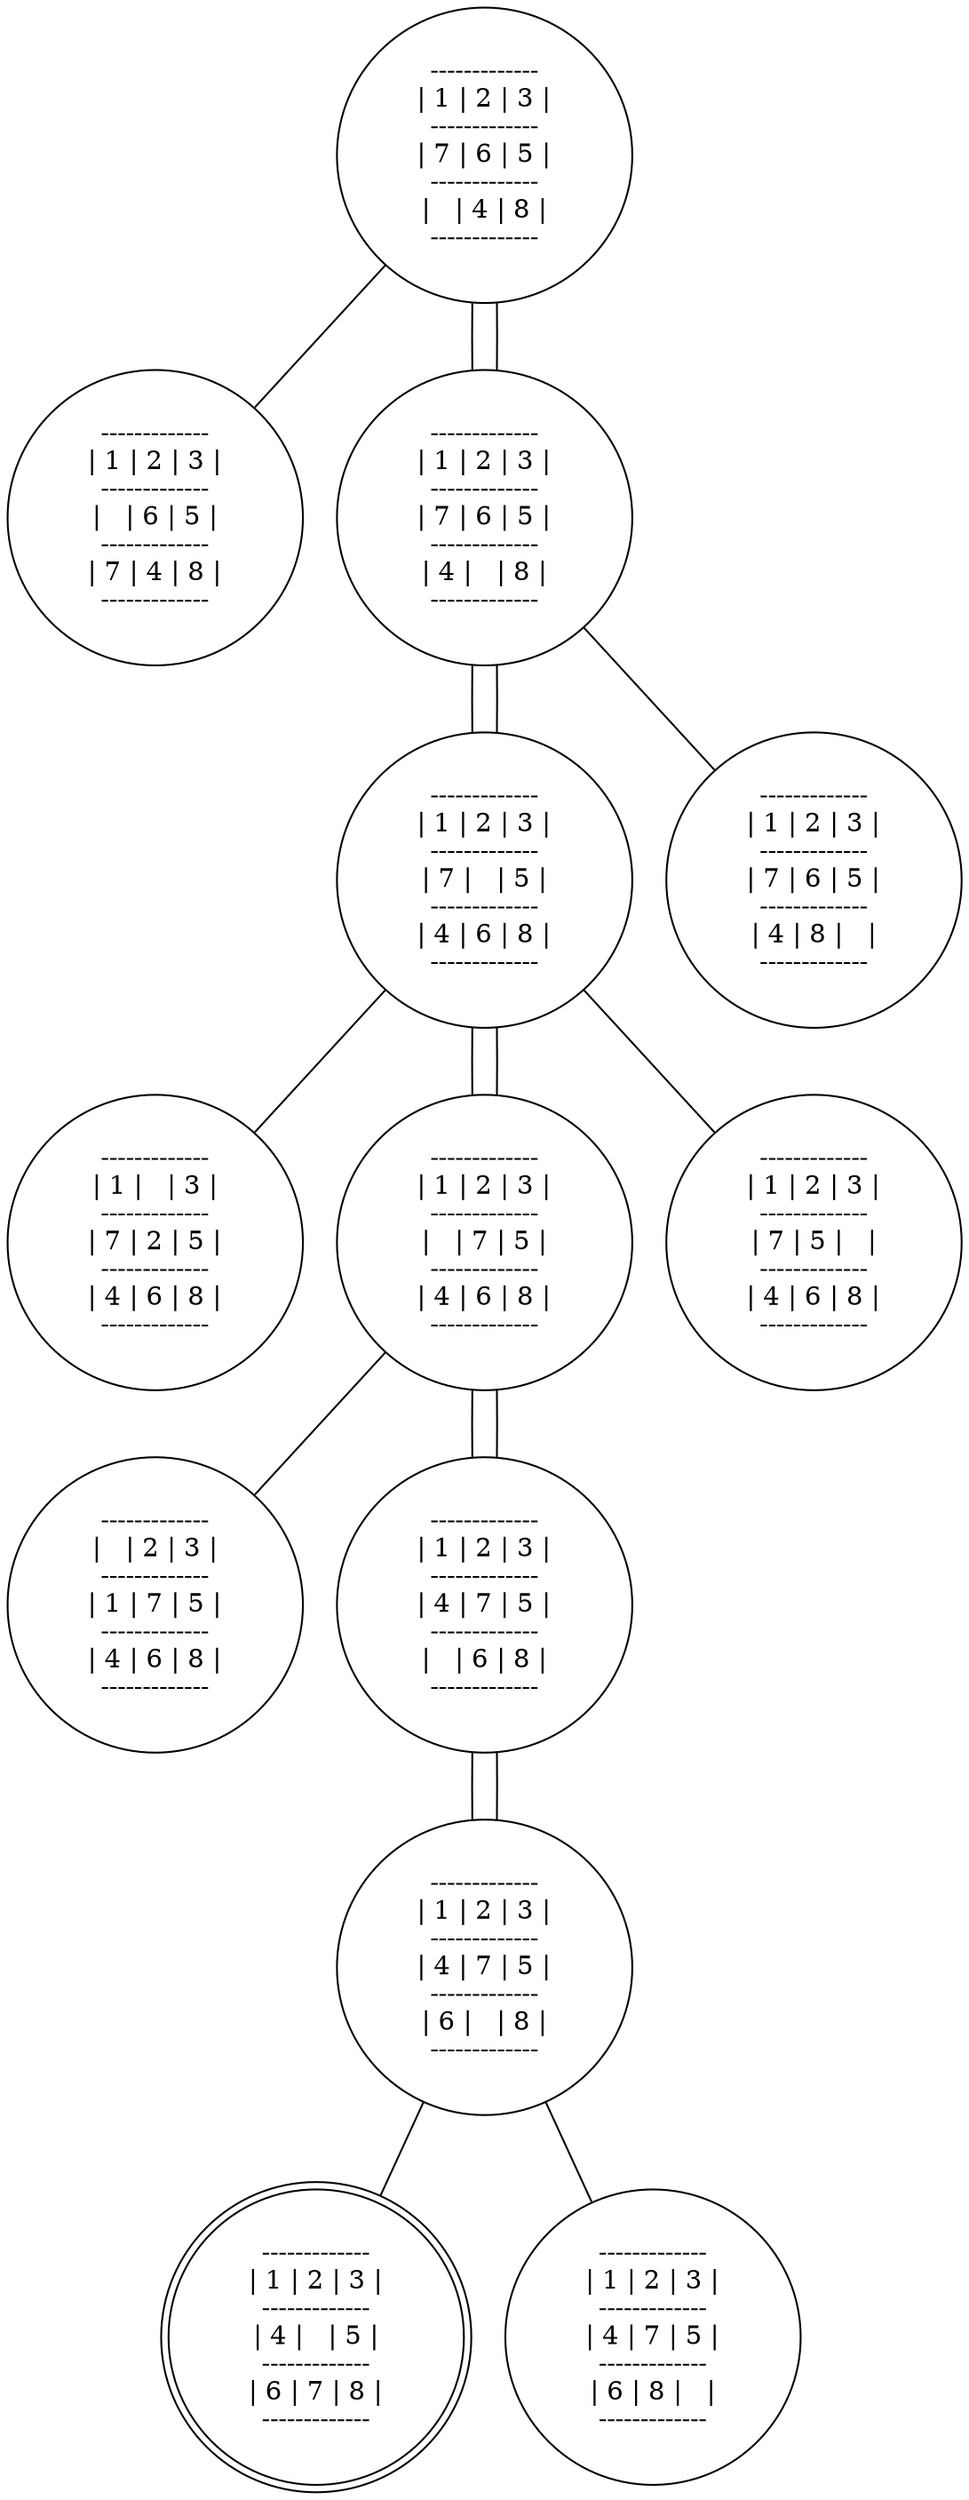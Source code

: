 graph {
	edge [arrowhead=vee arrowsize=2]
	-6108900583535212592 [label="-------------
| 1 | 2 | 3 |
-------------
|   | 6 | 5 |
-------------
| 7 | 4 | 8 |
-------------
" shape=circle]
	-5209362173086294982 -- -6108900583535212592
	-2505768963253167992 [label="-------------
| 1 | 2 | 3 |
-------------
| 7 | 6 | 5 |
-------------
| 4 |   | 8 |
-------------
" shape=circle]
	-5209362173086294982 -- -2505768963253167992
	-1744647380980778508 [label="-------------
| 1 | 2 | 3 |
-------------
| 7 |   | 5 |
-------------
| 4 | 6 | 8 |
-------------
" shape=circle]
	-2505768963253167992 -- -1744647380980778508
	-5209362173086294982 [label="-------------
| 1 | 2 | 3 |
-------------
| 7 | 6 | 5 |
-------------
|   | 4 | 8 |
-------------
" shape=circle]
	-2505768963253167992 -- -5209362173086294982
	3901619169394488876 [label="-------------
| 1 | 2 | 3 |
-------------
| 7 | 6 | 5 |
-------------
| 4 | 8 |   |
-------------
" shape=circle]
	-2505768963253167992 -- 3901619169394488876
	4041571890170162828 [label="-------------
| 1 |   | 3 |
-------------
| 7 | 2 | 5 |
-------------
| 4 | 6 | 8 |
-------------
" shape=circle]
	-1744647380980778508 -- 4041571890170162828
	-2505768963253167992 [label="-------------
| 1 | 2 | 3 |
-------------
| 7 | 6 | 5 |
-------------
| 4 |   | 8 |
-------------
" shape=circle]
	-1744647380980778508 -- -2505768963253167992
	-7788235242265140649 [label="-------------
| 1 | 2 | 3 |
-------------
|   | 7 | 5 |
-------------
| 4 | 6 | 8 |
-------------
" shape=circle]
	-1744647380980778508 -- -7788235242265140649
	-2373148681737332828 [label="-------------
| 1 | 2 | 3 |
-------------
| 7 | 5 |   |
-------------
| 4 | 6 | 8 |
-------------
" shape=circle]
	-1744647380980778508 -- -2373148681737332828
	-3447654213677652378 [label="-------------
|   | 2 | 3 |
-------------
| 1 | 7 | 5 |
-------------
| 4 | 6 | 8 |
-------------
" shape=circle]
	-7788235242265140649 -- -3447654213677652378
	-2627571795870829174 [label="-------------
| 1 | 2 | 3 |
-------------
| 4 | 7 | 5 |
-------------
|   | 6 | 8 |
-------------
" shape=circle]
	-7788235242265140649 -- -2627571795870829174
	-1744647380980778508 [label="-------------
| 1 | 2 | 3 |
-------------
| 7 |   | 5 |
-------------
| 4 | 6 | 8 |
-------------
" shape=circle]
	-7788235242265140649 -- -1744647380980778508
	-7788235242265140649 [label="-------------
| 1 | 2 | 3 |
-------------
|   | 7 | 5 |
-------------
| 4 | 6 | 8 |
-------------
" shape=circle]
	-2627571795870829174 -- -7788235242265140649
	1311708018883069786 [label="-------------
| 1 | 2 | 3 |
-------------
| 4 | 7 | 5 |
-------------
| 6 |   | 8 |
-------------
" shape=circle]
	-2627571795870829174 -- 1311708018883069786
	3945908394142231258 [label="-------------
| 1 | 2 | 3 |
-------------
| 4 |   | 5 |
-------------
| 6 | 7 | 8 |
-------------
" shape=doublecircle]
	1311708018883069786 -- 3945908394142231258
	-2627571795870829174 [label="-------------
| 1 | 2 | 3 |
-------------
| 4 | 7 | 5 |
-------------
|   | 6 | 8 |
-------------
" shape=circle]
	1311708018883069786 -- -2627571795870829174
	-5267369725606830868 [label="-------------
| 1 | 2 | 3 |
-------------
| 4 | 7 | 5 |
-------------
| 6 | 8 |   |
-------------
" shape=circle]
	1311708018883069786 -- -5267369725606830868
}
